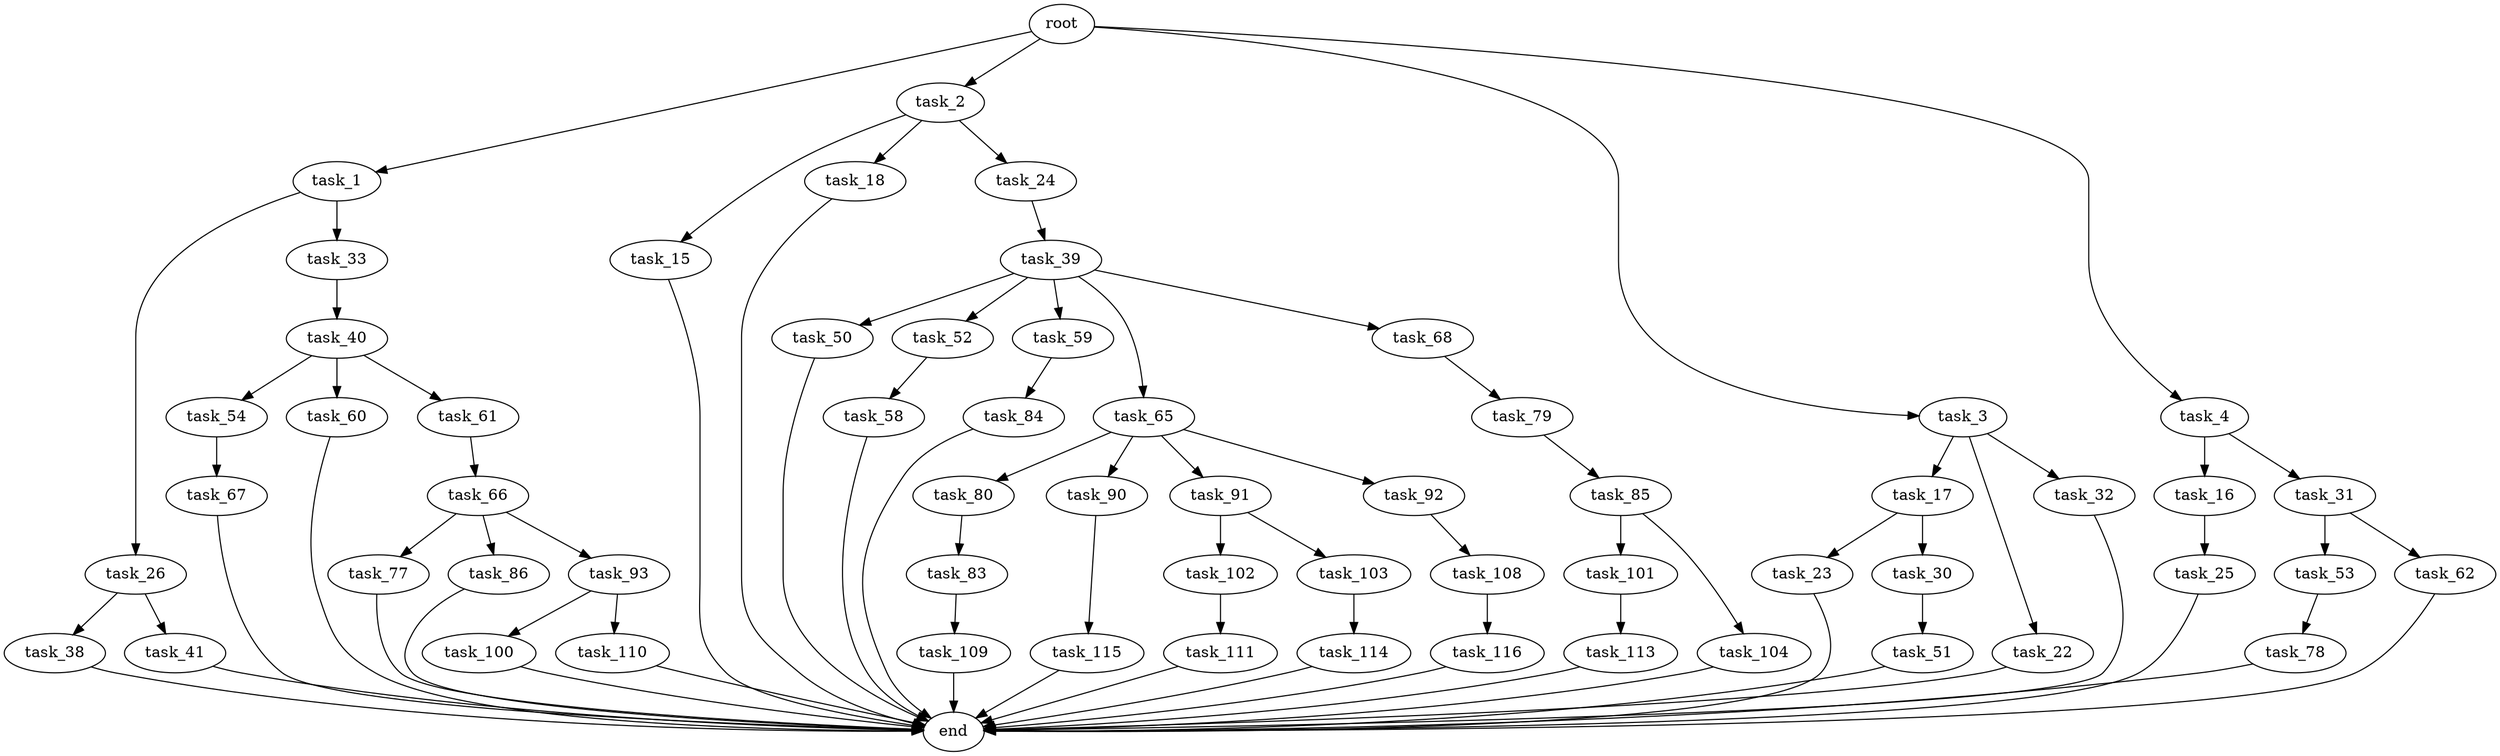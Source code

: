 digraph G {
  root [size="0.000000"];
  task_1 [size="1073741824000.000000"];
  task_2 [size="35727118484.000000"];
  task_3 [size="23962193831.000000"];
  task_4 [size="8589934592.000000"];
  task_26 [size="368293445632.000000"];
  task_33 [size="30544585138.000000"];
  task_15 [size="1073741824000.000000"];
  task_18 [size="24948009534.000000"];
  task_24 [size="231928233984.000000"];
  task_17 [size="8589934592.000000"];
  task_22 [size="102987132873.000000"];
  task_32 [size="231374718722.000000"];
  task_16 [size="2415761844.000000"];
  task_31 [size="32234623465.000000"];
  end [size="0.000000"];
  task_25 [size="114165829093.000000"];
  task_23 [size="115773611304.000000"];
  task_30 [size="368293445632.000000"];
  task_39 [size="2260711604.000000"];
  task_38 [size="134217728000.000000"];
  task_41 [size="4933787284.000000"];
  task_51 [size="26148083236.000000"];
  task_53 [size="3522739323.000000"];
  task_62 [size="224252280439.000000"];
  task_40 [size="782757789696.000000"];
  task_50 [size="37106015568.000000"];
  task_52 [size="428257429532.000000"];
  task_59 [size="479974910547.000000"];
  task_65 [size="50271037409.000000"];
  task_68 [size="35480320188.000000"];
  task_54 [size="9832548870.000000"];
  task_60 [size="549755813888.000000"];
  task_61 [size="375706362106.000000"];
  task_58 [size="469805334490.000000"];
  task_78 [size="440020763135.000000"];
  task_67 [size="12700450364.000000"];
  task_84 [size="13595999844.000000"];
  task_66 [size="4135636946.000000"];
  task_80 [size="15133607243.000000"];
  task_90 [size="12724181313.000000"];
  task_91 [size="5344103807.000000"];
  task_92 [size="549755813888.000000"];
  task_77 [size="559280400569.000000"];
  task_86 [size="86462392444.000000"];
  task_93 [size="36622623139.000000"];
  task_79 [size="870214752420.000000"];
  task_85 [size="1073741824000.000000"];
  task_83 [size="13238149918.000000"];
  task_109 [size="39464301395.000000"];
  task_101 [size="151484476461.000000"];
  task_104 [size="1801862360.000000"];
  task_115 [size="177403993052.000000"];
  task_102 [size="314422335179.000000"];
  task_103 [size="782757789696.000000"];
  task_108 [size="549755813888.000000"];
  task_100 [size="40775750953.000000"];
  task_110 [size="624796967005.000000"];
  task_113 [size="782757789696.000000"];
  task_111 [size="1073741824000.000000"];
  task_114 [size="8589934592.000000"];
  task_116 [size="8005527497.000000"];

  root -> task_1 [size="1.000000"];
  root -> task_2 [size="1.000000"];
  root -> task_3 [size="1.000000"];
  root -> task_4 [size="1.000000"];
  task_1 -> task_26 [size="838860800.000000"];
  task_1 -> task_33 [size="838860800.000000"];
  task_2 -> task_15 [size="679477248.000000"];
  task_2 -> task_18 [size="679477248.000000"];
  task_2 -> task_24 [size="679477248.000000"];
  task_3 -> task_17 [size="75497472.000000"];
  task_3 -> task_22 [size="75497472.000000"];
  task_3 -> task_32 [size="75497472.000000"];
  task_4 -> task_16 [size="33554432.000000"];
  task_4 -> task_31 [size="33554432.000000"];
  task_26 -> task_38 [size="411041792.000000"];
  task_26 -> task_41 [size="411041792.000000"];
  task_33 -> task_40 [size="536870912.000000"];
  task_15 -> end [size="1.000000"];
  task_18 -> end [size="1.000000"];
  task_24 -> task_39 [size="301989888.000000"];
  task_17 -> task_23 [size="33554432.000000"];
  task_17 -> task_30 [size="33554432.000000"];
  task_22 -> end [size="1.000000"];
  task_32 -> end [size="1.000000"];
  task_16 -> task_25 [size="75497472.000000"];
  task_31 -> task_53 [size="33554432.000000"];
  task_31 -> task_62 [size="33554432.000000"];
  task_25 -> end [size="1.000000"];
  task_23 -> end [size="1.000000"];
  task_30 -> task_51 [size="411041792.000000"];
  task_39 -> task_50 [size="134217728.000000"];
  task_39 -> task_52 [size="134217728.000000"];
  task_39 -> task_59 [size="134217728.000000"];
  task_39 -> task_65 [size="134217728.000000"];
  task_39 -> task_68 [size="134217728.000000"];
  task_38 -> end [size="1.000000"];
  task_41 -> end [size="1.000000"];
  task_51 -> end [size="1.000000"];
  task_53 -> task_78 [size="75497472.000000"];
  task_62 -> end [size="1.000000"];
  task_40 -> task_54 [size="679477248.000000"];
  task_40 -> task_60 [size="679477248.000000"];
  task_40 -> task_61 [size="679477248.000000"];
  task_50 -> end [size="1.000000"];
  task_52 -> task_58 [size="679477248.000000"];
  task_59 -> task_84 [size="838860800.000000"];
  task_65 -> task_80 [size="838860800.000000"];
  task_65 -> task_90 [size="838860800.000000"];
  task_65 -> task_91 [size="838860800.000000"];
  task_65 -> task_92 [size="838860800.000000"];
  task_68 -> task_79 [size="838860800.000000"];
  task_54 -> task_67 [size="536870912.000000"];
  task_60 -> end [size="1.000000"];
  task_61 -> task_66 [size="301989888.000000"];
  task_58 -> end [size="1.000000"];
  task_78 -> end [size="1.000000"];
  task_67 -> end [size="1.000000"];
  task_84 -> end [size="1.000000"];
  task_66 -> task_77 [size="411041792.000000"];
  task_66 -> task_86 [size="411041792.000000"];
  task_66 -> task_93 [size="411041792.000000"];
  task_80 -> task_83 [size="411041792.000000"];
  task_90 -> task_115 [size="679477248.000000"];
  task_91 -> task_102 [size="209715200.000000"];
  task_91 -> task_103 [size="209715200.000000"];
  task_92 -> task_108 [size="536870912.000000"];
  task_77 -> end [size="1.000000"];
  task_86 -> end [size="1.000000"];
  task_93 -> task_100 [size="33554432.000000"];
  task_93 -> task_110 [size="33554432.000000"];
  task_79 -> task_85 [size="536870912.000000"];
  task_85 -> task_101 [size="838860800.000000"];
  task_85 -> task_104 [size="838860800.000000"];
  task_83 -> task_109 [size="301989888.000000"];
  task_109 -> end [size="1.000000"];
  task_101 -> task_113 [size="411041792.000000"];
  task_104 -> end [size="1.000000"];
  task_115 -> end [size="1.000000"];
  task_102 -> task_111 [size="209715200.000000"];
  task_103 -> task_114 [size="679477248.000000"];
  task_108 -> task_116 [size="536870912.000000"];
  task_100 -> end [size="1.000000"];
  task_110 -> end [size="1.000000"];
  task_113 -> end [size="1.000000"];
  task_111 -> end [size="1.000000"];
  task_114 -> end [size="1.000000"];
  task_116 -> end [size="1.000000"];
}
